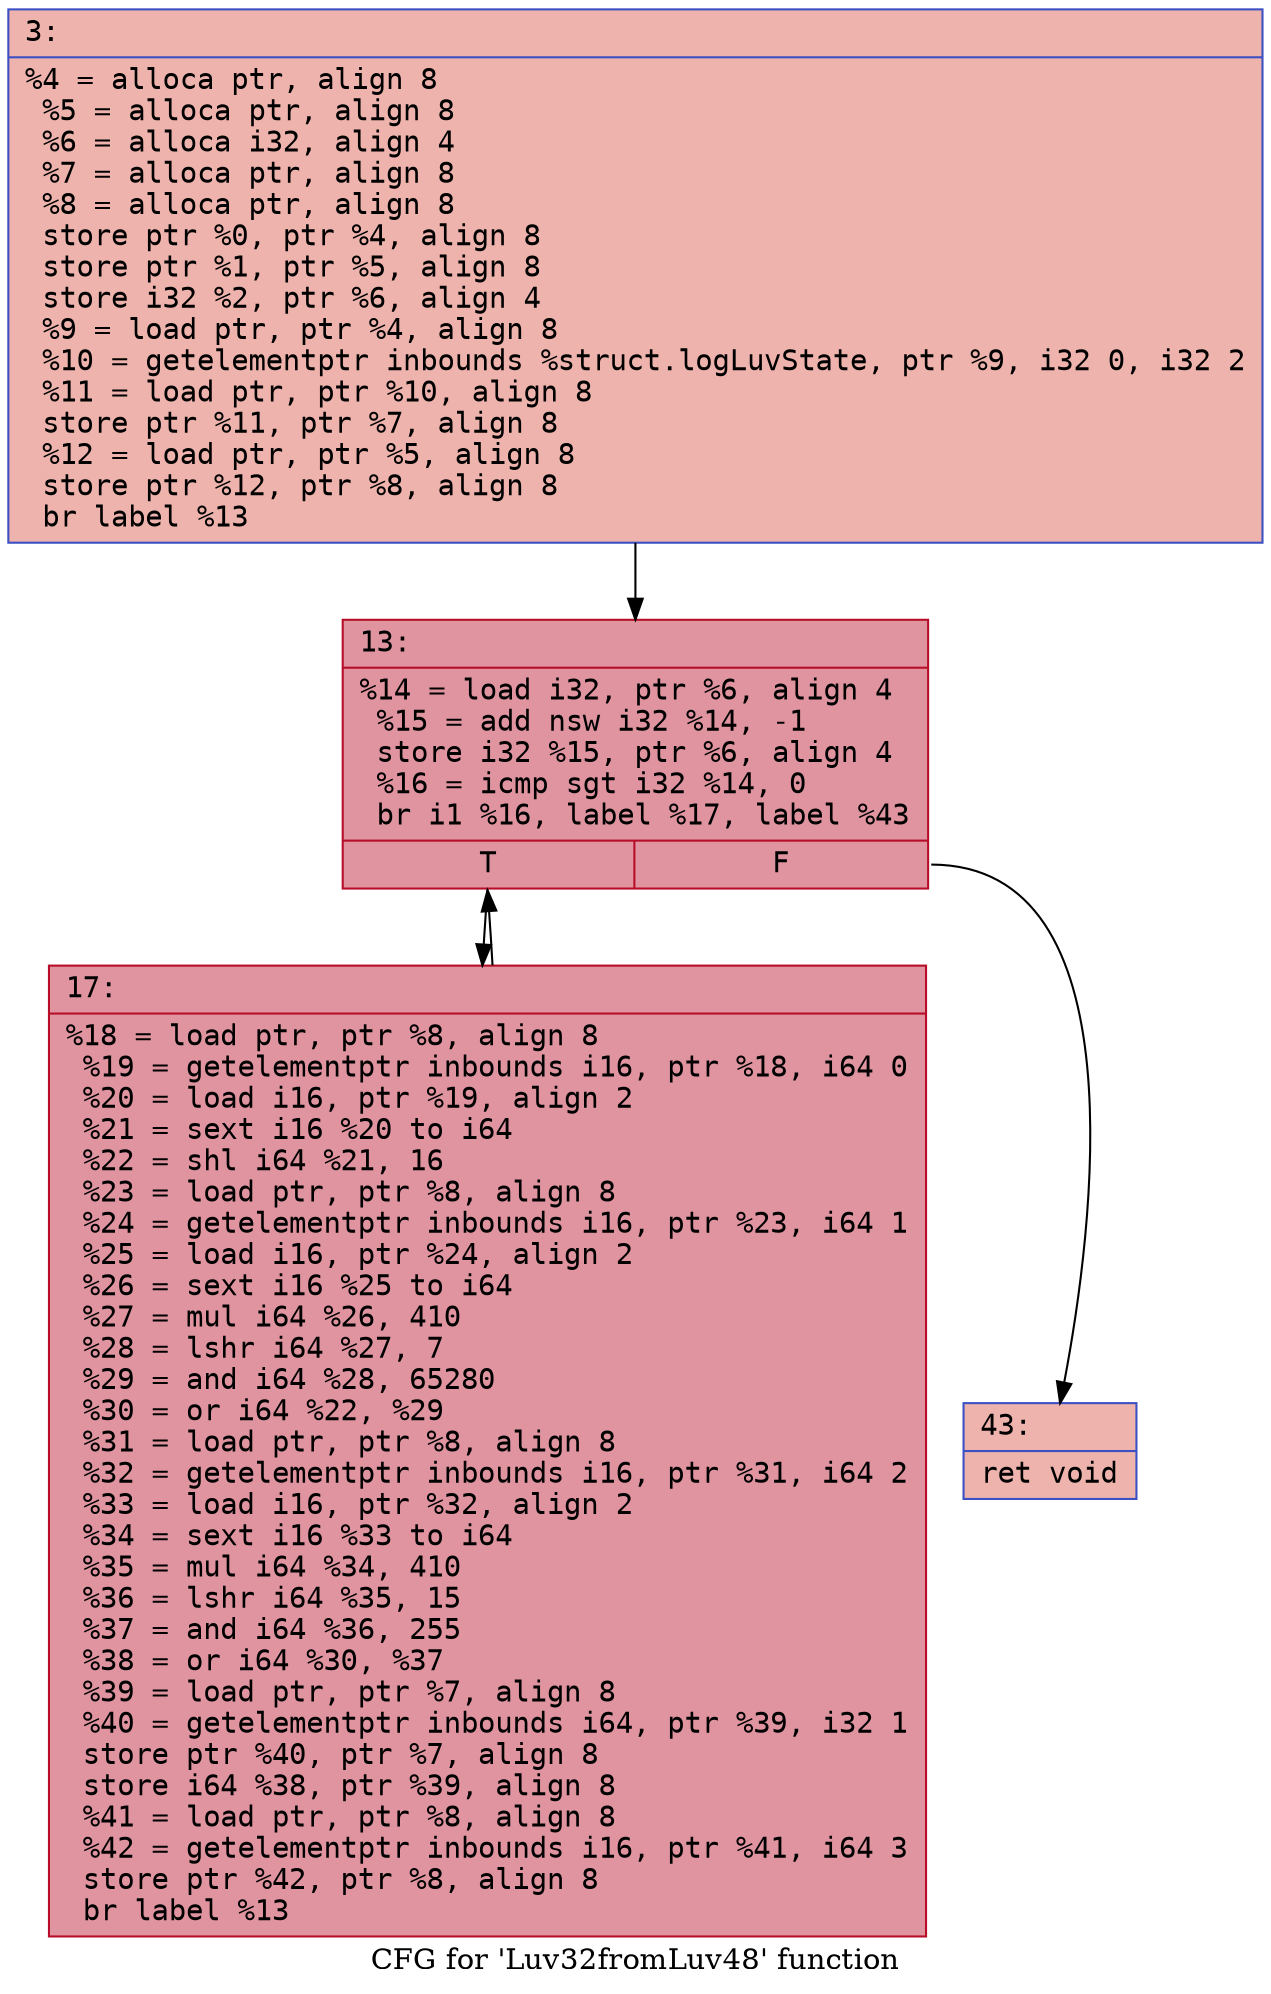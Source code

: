 digraph "CFG for 'Luv32fromLuv48' function" {
	label="CFG for 'Luv32fromLuv48' function";

	Node0x600000636e40 [shape=record,color="#3d50c3ff", style=filled, fillcolor="#d6524470" fontname="Courier",label="{3:\l|  %4 = alloca ptr, align 8\l  %5 = alloca ptr, align 8\l  %6 = alloca i32, align 4\l  %7 = alloca ptr, align 8\l  %8 = alloca ptr, align 8\l  store ptr %0, ptr %4, align 8\l  store ptr %1, ptr %5, align 8\l  store i32 %2, ptr %6, align 4\l  %9 = load ptr, ptr %4, align 8\l  %10 = getelementptr inbounds %struct.logLuvState, ptr %9, i32 0, i32 2\l  %11 = load ptr, ptr %10, align 8\l  store ptr %11, ptr %7, align 8\l  %12 = load ptr, ptr %5, align 8\l  store ptr %12, ptr %8, align 8\l  br label %13\l}"];
	Node0x600000636e40 -> Node0x600000636e90[tooltip="3 -> 13\nProbability 100.00%" ];
	Node0x600000636e90 [shape=record,color="#b70d28ff", style=filled, fillcolor="#b70d2870" fontname="Courier",label="{13:\l|  %14 = load i32, ptr %6, align 4\l  %15 = add nsw i32 %14, -1\l  store i32 %15, ptr %6, align 4\l  %16 = icmp sgt i32 %14, 0\l  br i1 %16, label %17, label %43\l|{<s0>T|<s1>F}}"];
	Node0x600000636e90:s0 -> Node0x600000636ee0[tooltip="13 -> 17\nProbability 96.88%" ];
	Node0x600000636e90:s1 -> Node0x600000636f30[tooltip="13 -> 43\nProbability 3.12%" ];
	Node0x600000636ee0 [shape=record,color="#b70d28ff", style=filled, fillcolor="#b70d2870" fontname="Courier",label="{17:\l|  %18 = load ptr, ptr %8, align 8\l  %19 = getelementptr inbounds i16, ptr %18, i64 0\l  %20 = load i16, ptr %19, align 2\l  %21 = sext i16 %20 to i64\l  %22 = shl i64 %21, 16\l  %23 = load ptr, ptr %8, align 8\l  %24 = getelementptr inbounds i16, ptr %23, i64 1\l  %25 = load i16, ptr %24, align 2\l  %26 = sext i16 %25 to i64\l  %27 = mul i64 %26, 410\l  %28 = lshr i64 %27, 7\l  %29 = and i64 %28, 65280\l  %30 = or i64 %22, %29\l  %31 = load ptr, ptr %8, align 8\l  %32 = getelementptr inbounds i16, ptr %31, i64 2\l  %33 = load i16, ptr %32, align 2\l  %34 = sext i16 %33 to i64\l  %35 = mul i64 %34, 410\l  %36 = lshr i64 %35, 15\l  %37 = and i64 %36, 255\l  %38 = or i64 %30, %37\l  %39 = load ptr, ptr %7, align 8\l  %40 = getelementptr inbounds i64, ptr %39, i32 1\l  store ptr %40, ptr %7, align 8\l  store i64 %38, ptr %39, align 8\l  %41 = load ptr, ptr %8, align 8\l  %42 = getelementptr inbounds i16, ptr %41, i64 3\l  store ptr %42, ptr %8, align 8\l  br label %13\l}"];
	Node0x600000636ee0 -> Node0x600000636e90[tooltip="17 -> 13\nProbability 100.00%" ];
	Node0x600000636f30 [shape=record,color="#3d50c3ff", style=filled, fillcolor="#d6524470" fontname="Courier",label="{43:\l|  ret void\l}"];
}
